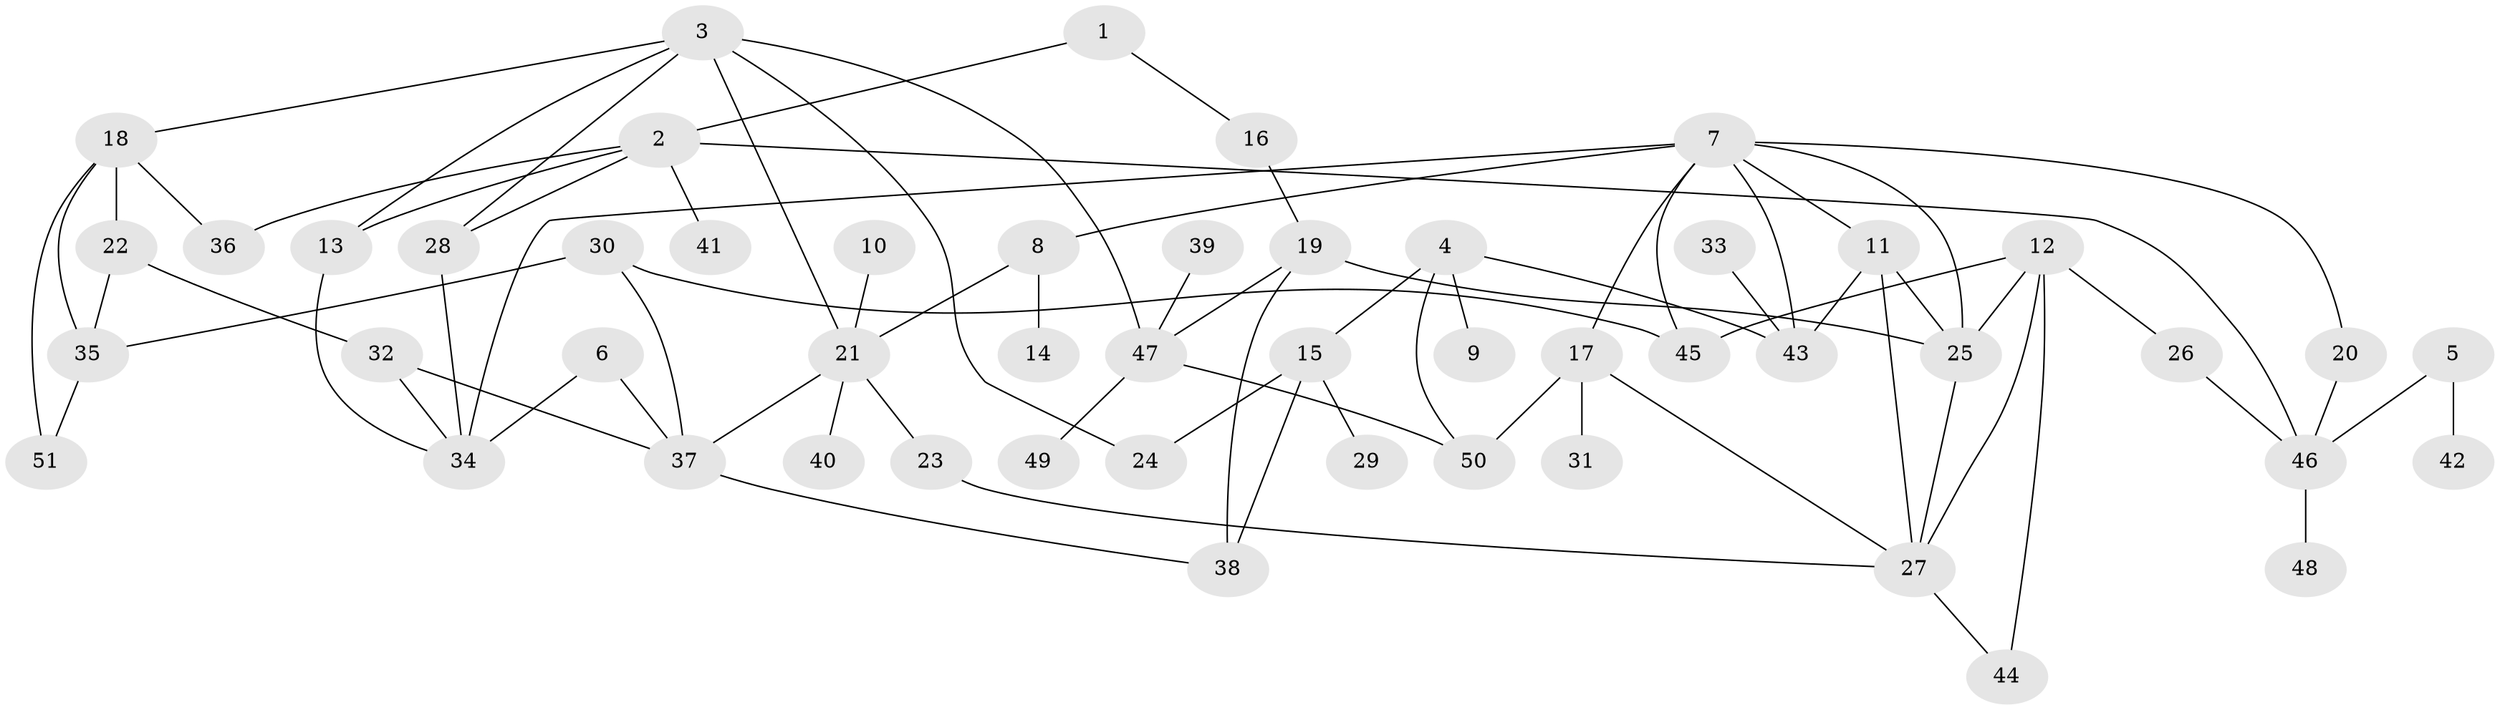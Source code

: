// Generated by graph-tools (version 1.1) at 2025/25/03/09/25 03:25:18]
// undirected, 51 vertices, 78 edges
graph export_dot {
graph [start="1"]
  node [color=gray90,style=filled];
  1;
  2;
  3;
  4;
  5;
  6;
  7;
  8;
  9;
  10;
  11;
  12;
  13;
  14;
  15;
  16;
  17;
  18;
  19;
  20;
  21;
  22;
  23;
  24;
  25;
  26;
  27;
  28;
  29;
  30;
  31;
  32;
  33;
  34;
  35;
  36;
  37;
  38;
  39;
  40;
  41;
  42;
  43;
  44;
  45;
  46;
  47;
  48;
  49;
  50;
  51;
  1 -- 2;
  1 -- 16;
  2 -- 13;
  2 -- 28;
  2 -- 36;
  2 -- 41;
  2 -- 46;
  3 -- 13;
  3 -- 18;
  3 -- 21;
  3 -- 24;
  3 -- 28;
  3 -- 47;
  4 -- 9;
  4 -- 15;
  4 -- 43;
  4 -- 50;
  5 -- 42;
  5 -- 46;
  6 -- 34;
  6 -- 37;
  7 -- 8;
  7 -- 11;
  7 -- 17;
  7 -- 20;
  7 -- 25;
  7 -- 34;
  7 -- 43;
  7 -- 45;
  8 -- 14;
  8 -- 21;
  10 -- 21;
  11 -- 25;
  11 -- 27;
  11 -- 43;
  12 -- 25;
  12 -- 26;
  12 -- 27;
  12 -- 44;
  12 -- 45;
  13 -- 34;
  15 -- 24;
  15 -- 29;
  15 -- 38;
  16 -- 19;
  17 -- 27;
  17 -- 31;
  17 -- 50;
  18 -- 22;
  18 -- 35;
  18 -- 36;
  18 -- 51;
  19 -- 25;
  19 -- 38;
  19 -- 47;
  20 -- 46;
  21 -- 23;
  21 -- 37;
  21 -- 40;
  22 -- 32;
  22 -- 35;
  23 -- 27;
  25 -- 27;
  26 -- 46;
  27 -- 44;
  28 -- 34;
  30 -- 35;
  30 -- 37;
  30 -- 45;
  32 -- 34;
  32 -- 37;
  33 -- 43;
  35 -- 51;
  37 -- 38;
  39 -- 47;
  46 -- 48;
  47 -- 49;
  47 -- 50;
}
